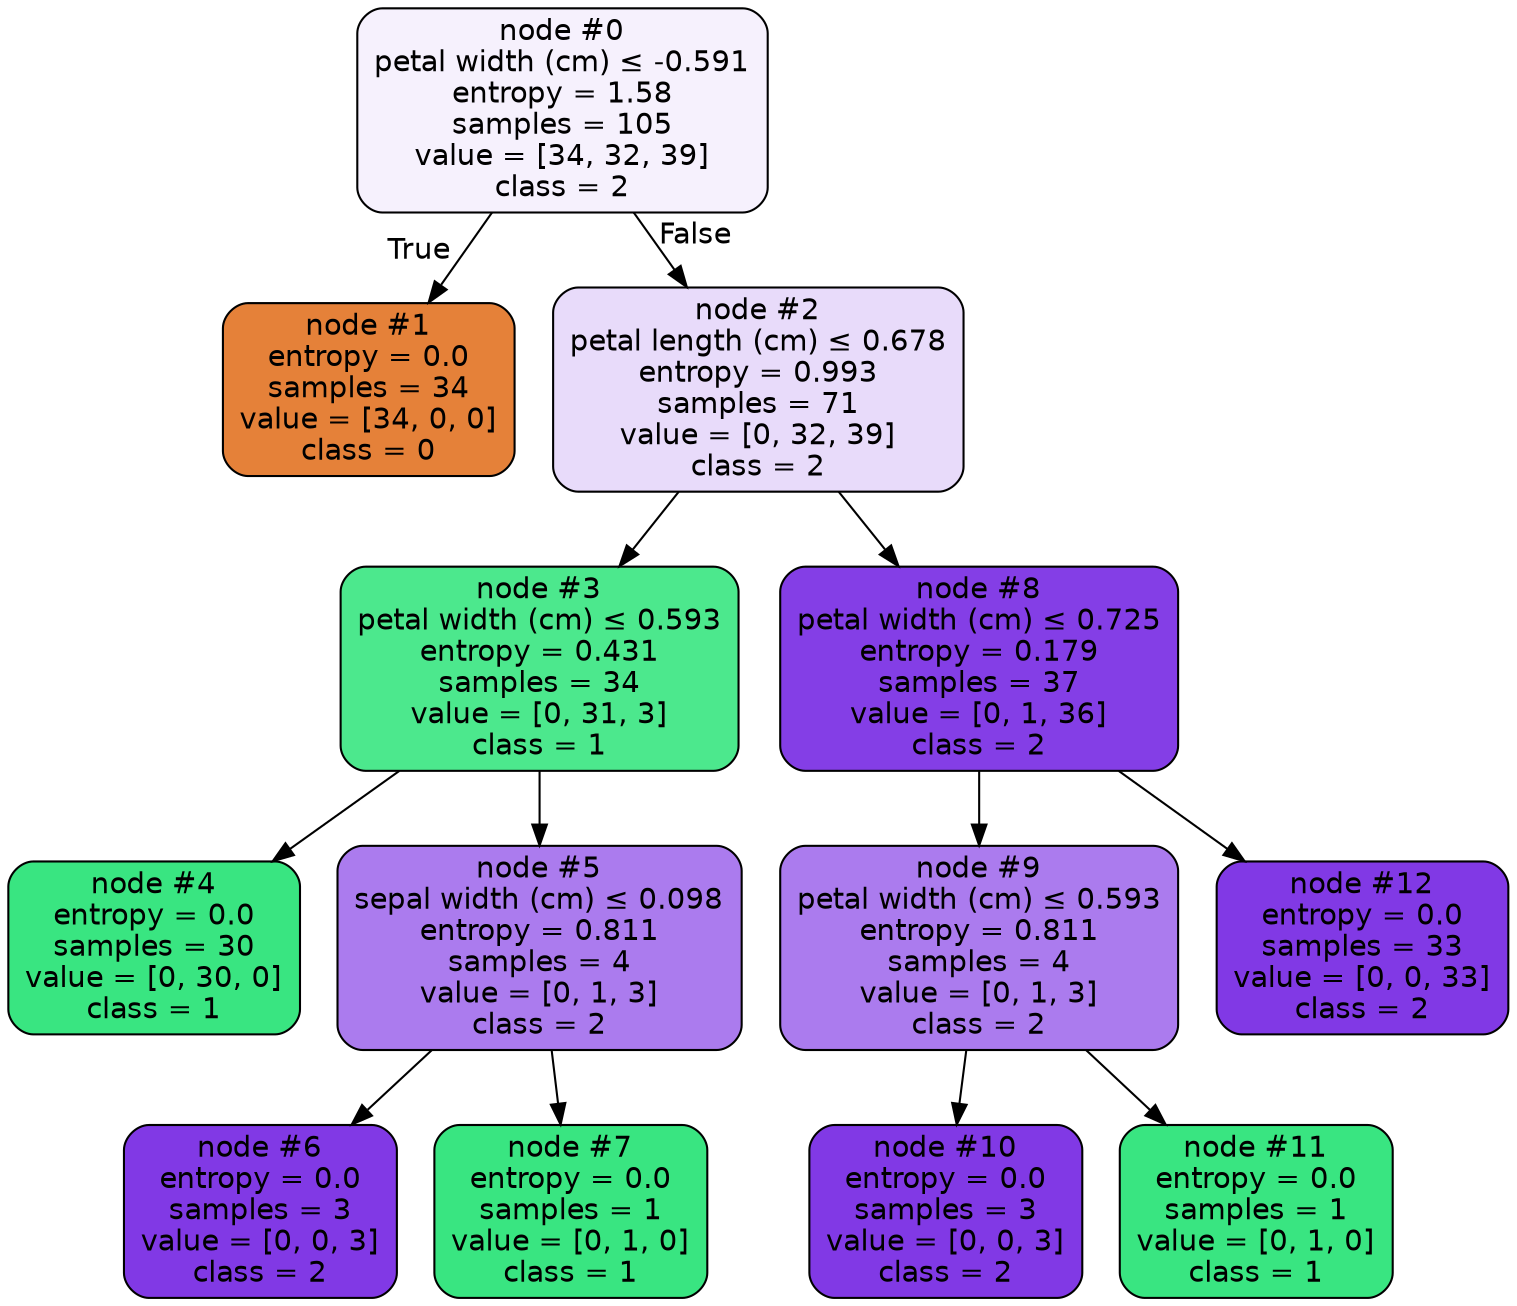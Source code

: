digraph Tree {
node [shape=box, style="filled, rounded", color="black", fontname="helvetica"] ;
edge [fontname="helvetica"] ;
0 [label=<node &#35;0<br/>petal width (cm) &le; -0.591<br/>entropy = 1.58<br/>samples = 105<br/>value = [34, 32, 39]<br/>class = 2>, fillcolor="#f6f1fd"] ;
1 [label=<node &#35;1<br/>entropy = 0.0<br/>samples = 34<br/>value = [34, 0, 0]<br/>class = 0>, fillcolor="#e58139"] ;
0 -> 1 [labeldistance=2.5, labelangle=45, headlabel="True"] ;
2 [label=<node &#35;2<br/>petal length (cm) &le; 0.678<br/>entropy = 0.993<br/>samples = 71<br/>value = [0, 32, 39]<br/>class = 2>, fillcolor="#e8dbfa"] ;
0 -> 2 [labeldistance=2.5, labelangle=-45, headlabel="False"] ;
3 [label=<node &#35;3<br/>petal width (cm) &le; 0.593<br/>entropy = 0.431<br/>samples = 34<br/>value = [0, 31, 3]<br/>class = 1>, fillcolor="#4ce88d"] ;
2 -> 3 ;
4 [label=<node &#35;4<br/>entropy = 0.0<br/>samples = 30<br/>value = [0, 30, 0]<br/>class = 1>, fillcolor="#39e581"] ;
3 -> 4 ;
5 [label=<node &#35;5<br/>sepal width (cm) &le; 0.098<br/>entropy = 0.811<br/>samples = 4<br/>value = [0, 1, 3]<br/>class = 2>, fillcolor="#ab7bee"] ;
3 -> 5 ;
6 [label=<node &#35;6<br/>entropy = 0.0<br/>samples = 3<br/>value = [0, 0, 3]<br/>class = 2>, fillcolor="#8139e5"] ;
5 -> 6 ;
7 [label=<node &#35;7<br/>entropy = 0.0<br/>samples = 1<br/>value = [0, 1, 0]<br/>class = 1>, fillcolor="#39e581"] ;
5 -> 7 ;
8 [label=<node &#35;8<br/>petal width (cm) &le; 0.725<br/>entropy = 0.179<br/>samples = 37<br/>value = [0, 1, 36]<br/>class = 2>, fillcolor="#843ee6"] ;
2 -> 8 ;
9 [label=<node &#35;9<br/>petal width (cm) &le; 0.593<br/>entropy = 0.811<br/>samples = 4<br/>value = [0, 1, 3]<br/>class = 2>, fillcolor="#ab7bee"] ;
8 -> 9 ;
10 [label=<node &#35;10<br/>entropy = 0.0<br/>samples = 3<br/>value = [0, 0, 3]<br/>class = 2>, fillcolor="#8139e5"] ;
9 -> 10 ;
11 [label=<node &#35;11<br/>entropy = 0.0<br/>samples = 1<br/>value = [0, 1, 0]<br/>class = 1>, fillcolor="#39e581"] ;
9 -> 11 ;
12 [label=<node &#35;12<br/>entropy = 0.0<br/>samples = 33<br/>value = [0, 0, 33]<br/>class = 2>, fillcolor="#8139e5"] ;
8 -> 12 ;
}
